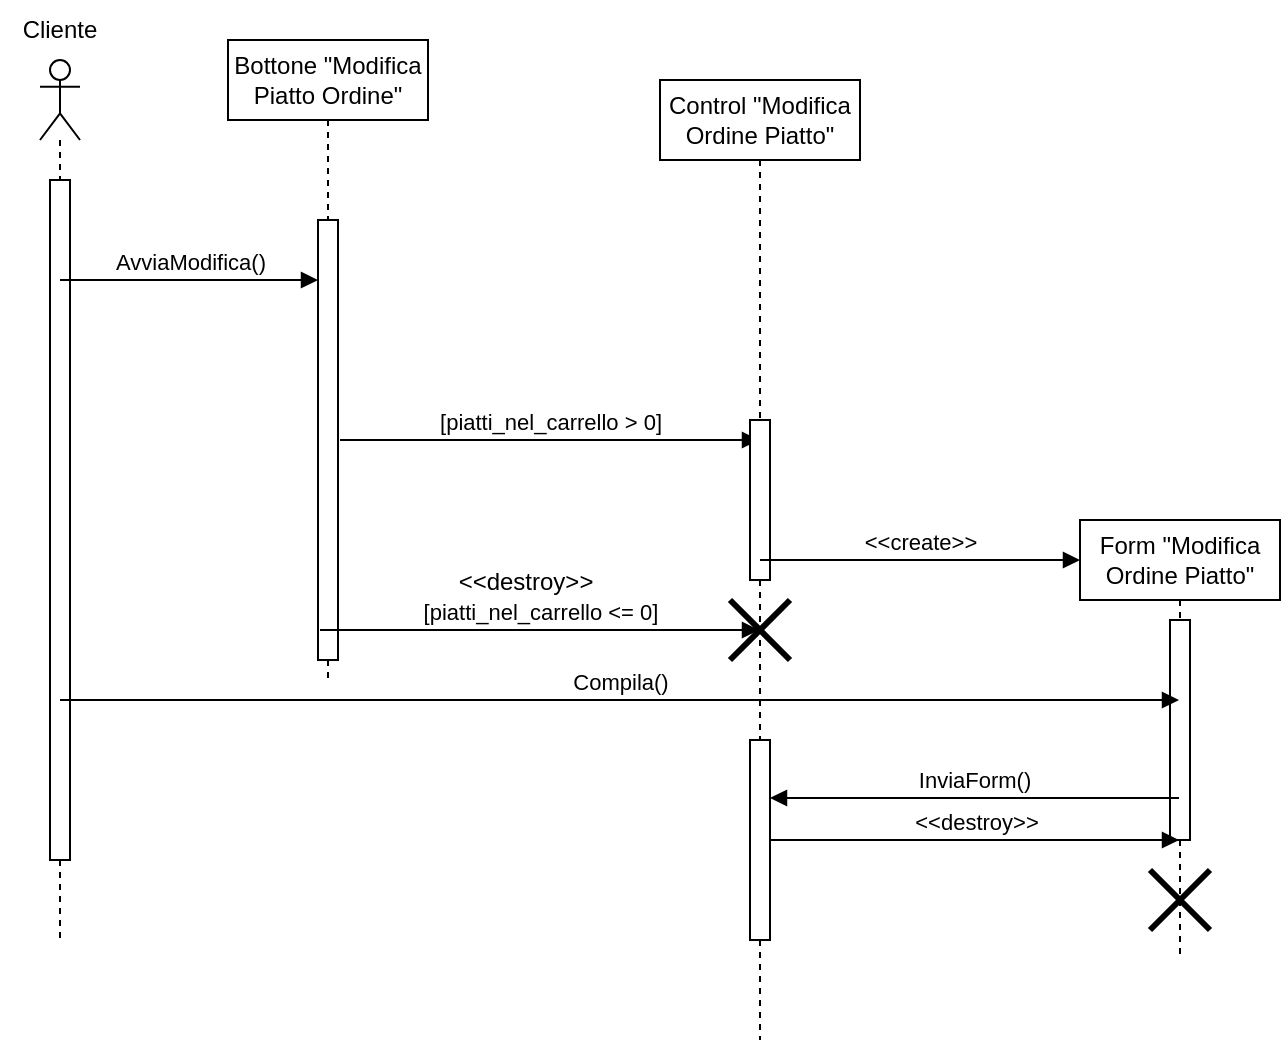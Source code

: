 <mxfile version="22.1.2" type="device">
  <diagram name="Pagina-1" id="-2wc7BoUkvTa7ymk6uY-">
    <mxGraphModel dx="1104" dy="516" grid="1" gridSize="10" guides="1" tooltips="1" connect="1" arrows="1" fold="1" page="1" pageScale="1" pageWidth="827" pageHeight="1169" math="0" shadow="0">
      <root>
        <mxCell id="0" />
        <mxCell id="1" parent="0" />
        <mxCell id="bYqrFFN91UmJ5oIR0BR8-1" value="" style="shape=umlLifeline;perimeter=lifelinePerimeter;whiteSpace=wrap;html=1;container=1;dropTarget=0;collapsible=0;recursiveResize=0;outlineConnect=0;portConstraint=eastwest;newEdgeStyle={&quot;curved&quot;:0,&quot;rounded&quot;:0};participant=umlActor;" parent="1" vertex="1">
          <mxGeometry x="40" y="40" width="20" height="440" as="geometry" />
        </mxCell>
        <mxCell id="bYqrFFN91UmJ5oIR0BR8-3" value="" style="html=1;points=[[0,0,0,0,5],[0,1,0,0,-5],[1,0,0,0,5],[1,1,0,0,-5]];perimeter=orthogonalPerimeter;outlineConnect=0;targetShapes=umlLifeline;portConstraint=eastwest;newEdgeStyle={&quot;curved&quot;:0,&quot;rounded&quot;:0};" parent="bYqrFFN91UmJ5oIR0BR8-1" vertex="1">
          <mxGeometry x="5" y="60" width="10" height="340" as="geometry" />
        </mxCell>
        <mxCell id="bYqrFFN91UmJ5oIR0BR8-2" value="Cliente" style="text;html=1;strokeColor=none;fillColor=none;align=center;verticalAlign=middle;whiteSpace=wrap;rounded=0;" parent="1" vertex="1">
          <mxGeometry x="20" y="10" width="60" height="30" as="geometry" />
        </mxCell>
        <mxCell id="bYqrFFN91UmJ5oIR0BR8-5" value="[piatti_nel_carrello &amp;gt; 0]" style="html=1;verticalAlign=bottom;endArrow=block;curved=0;rounded=0;" parent="1" edge="1" target="bYqrFFN91UmJ5oIR0BR8-9">
          <mxGeometry width="80" relative="1" as="geometry">
            <mxPoint x="190" y="230" as="sourcePoint" />
            <mxPoint x="320" y="230" as="targetPoint" />
          </mxGeometry>
        </mxCell>
        <mxCell id="bYqrFFN91UmJ5oIR0BR8-6" value="Bottone &quot;Modifica Piatto Ordine&quot;" style="shape=umlLifeline;perimeter=lifelinePerimeter;whiteSpace=wrap;html=1;container=1;dropTarget=0;collapsible=0;recursiveResize=0;outlineConnect=0;portConstraint=eastwest;newEdgeStyle={&quot;curved&quot;:0,&quot;rounded&quot;:0};" parent="1" vertex="1">
          <mxGeometry x="134" y="30" width="100" height="320" as="geometry" />
        </mxCell>
        <mxCell id="bYqrFFN91UmJ5oIR0BR8-7" value="" style="html=1;points=[[0,0,0,0,5],[0,1,0,0,-5],[1,0,0,0,5],[1,1,0,0,-5]];perimeter=orthogonalPerimeter;outlineConnect=0;targetShapes=umlLifeline;portConstraint=eastwest;newEdgeStyle={&quot;curved&quot;:0,&quot;rounded&quot;:0};" parent="bYqrFFN91UmJ5oIR0BR8-6" vertex="1">
          <mxGeometry x="45" y="90" width="10" height="220" as="geometry" />
        </mxCell>
        <mxCell id="bYqrFFN91UmJ5oIR0BR8-8" value="AvviaModifica()" style="html=1;verticalAlign=bottom;endArrow=block;curved=0;rounded=0;" parent="1" edge="1" target="bYqrFFN91UmJ5oIR0BR8-7">
          <mxGeometry width="80" relative="1" as="geometry">
            <mxPoint x="50" y="150" as="sourcePoint" />
            <mxPoint x="220" y="150" as="targetPoint" />
          </mxGeometry>
        </mxCell>
        <mxCell id="bYqrFFN91UmJ5oIR0BR8-9" value="Control &quot;Modifica Ordine Piatto&quot;" style="shape=umlLifeline;perimeter=lifelinePerimeter;whiteSpace=wrap;html=1;container=1;dropTarget=0;collapsible=0;recursiveResize=0;outlineConnect=0;portConstraint=eastwest;newEdgeStyle={&quot;curved&quot;:0,&quot;rounded&quot;:0};" parent="1" vertex="1">
          <mxGeometry x="350" y="50" width="100" height="480" as="geometry" />
        </mxCell>
        <mxCell id="bYqrFFN91UmJ5oIR0BR8-10" value="" style="html=1;points=[[0,0,0,0,5],[0,1,0,0,-5],[1,0,0,0,5],[1,1,0,0,-5]];perimeter=orthogonalPerimeter;outlineConnect=0;targetShapes=umlLifeline;portConstraint=eastwest;newEdgeStyle={&quot;curved&quot;:0,&quot;rounded&quot;:0};" parent="bYqrFFN91UmJ5oIR0BR8-9" vertex="1">
          <mxGeometry x="45" y="170" width="10" height="80" as="geometry" />
        </mxCell>
        <mxCell id="RDmibzuAJwgMnC9_8QWU-5" value="" style="shape=umlDestroy;whiteSpace=wrap;html=1;strokeWidth=3;targetShapes=umlLifeline;" vertex="1" parent="bYqrFFN91UmJ5oIR0BR8-9">
          <mxGeometry x="35" y="260" width="30" height="30" as="geometry" />
        </mxCell>
        <mxCell id="bYqrFFN91UmJ5oIR0BR8-11" value="&amp;lt;&amp;lt;create&amp;gt;&amp;gt;" style="html=1;verticalAlign=bottom;endArrow=block;curved=0;rounded=0;" parent="1" edge="1">
          <mxGeometry width="80" relative="1" as="geometry">
            <mxPoint x="400" y="290" as="sourcePoint" />
            <mxPoint x="560" y="290" as="targetPoint" />
          </mxGeometry>
        </mxCell>
        <mxCell id="bYqrFFN91UmJ5oIR0BR8-12" value="Form &quot;Modifica Ordine Piatto&quot;" style="shape=umlLifeline;perimeter=lifelinePerimeter;whiteSpace=wrap;html=1;container=1;dropTarget=0;collapsible=0;recursiveResize=0;outlineConnect=0;portConstraint=eastwest;newEdgeStyle={&quot;curved&quot;:0,&quot;rounded&quot;:0};" parent="1" vertex="1">
          <mxGeometry x="560" y="270" width="100" height="220" as="geometry" />
        </mxCell>
        <mxCell id="bYqrFFN91UmJ5oIR0BR8-13" value="" style="html=1;points=[[0,0,0,0,5],[0,1,0,0,-5],[1,0,0,0,5],[1,1,0,0,-5]];perimeter=orthogonalPerimeter;outlineConnect=0;targetShapes=umlLifeline;portConstraint=eastwest;newEdgeStyle={&quot;curved&quot;:0,&quot;rounded&quot;:0};" parent="bYqrFFN91UmJ5oIR0BR8-12" vertex="1">
          <mxGeometry x="45" y="50" width="10" height="110" as="geometry" />
        </mxCell>
        <mxCell id="bYqrFFN91UmJ5oIR0BR8-17" value="" style="shape=umlDestroy;whiteSpace=wrap;html=1;strokeWidth=3;targetShapes=umlLifeline;" parent="bYqrFFN91UmJ5oIR0BR8-12" vertex="1">
          <mxGeometry x="35" y="175" width="30" height="30" as="geometry" />
        </mxCell>
        <mxCell id="bYqrFFN91UmJ5oIR0BR8-14" value="InviaForm()" style="html=1;verticalAlign=bottom;endArrow=block;curved=0;rounded=0;" parent="1" edge="1">
          <mxGeometry width="80" relative="1" as="geometry">
            <mxPoint x="609.5" y="409" as="sourcePoint" />
            <mxPoint x="405" y="409" as="targetPoint" />
          </mxGeometry>
        </mxCell>
        <mxCell id="bYqrFFN91UmJ5oIR0BR8-16" value="&amp;lt;&amp;lt;destroy&amp;gt;&amp;gt;" style="html=1;verticalAlign=bottom;endArrow=block;curved=0;rounded=0;" parent="1" target="bYqrFFN91UmJ5oIR0BR8-12" edge="1" source="bYqrFFN91UmJ5oIR0BR8-15">
          <mxGeometry width="80" relative="1" as="geometry">
            <mxPoint x="400" y="460" as="sourcePoint" />
            <mxPoint x="480" y="460" as="targetPoint" />
          </mxGeometry>
        </mxCell>
        <mxCell id="bYqrFFN91UmJ5oIR0BR8-20" value="Compila()" style="html=1;verticalAlign=bottom;endArrow=block;curved=0;rounded=0;" parent="1" target="bYqrFFN91UmJ5oIR0BR8-12" edge="1">
          <mxGeometry width="80" relative="1" as="geometry">
            <mxPoint x="50" y="360" as="sourcePoint" />
            <mxPoint x="130" y="360" as="targetPoint" />
          </mxGeometry>
        </mxCell>
        <mxCell id="RDmibzuAJwgMnC9_8QWU-1" value="" style="html=1;verticalAlign=bottom;endArrow=block;curved=0;rounded=0;" edge="1" parent="1" target="bYqrFFN91UmJ5oIR0BR8-15">
          <mxGeometry width="80" relative="1" as="geometry">
            <mxPoint x="400" y="460" as="sourcePoint" />
            <mxPoint x="610" y="460" as="targetPoint" />
          </mxGeometry>
        </mxCell>
        <mxCell id="bYqrFFN91UmJ5oIR0BR8-15" value="" style="html=1;points=[[0,0,0,0,5],[0,1,0,0,-5],[1,0,0,0,5],[1,1,0,0,-5]];perimeter=orthogonalPerimeter;outlineConnect=0;targetShapes=umlLifeline;portConstraint=eastwest;newEdgeStyle={&quot;curved&quot;:0,&quot;rounded&quot;:0};" parent="1" vertex="1">
          <mxGeometry x="395" y="380" width="10" height="100" as="geometry" />
        </mxCell>
        <mxCell id="RDmibzuAJwgMnC9_8QWU-2" value="[piatti_nel_carrello &amp;lt;= 0]" style="html=1;verticalAlign=bottom;endArrow=block;curved=0;rounded=0;" edge="1" parent="1">
          <mxGeometry width="80" relative="1" as="geometry">
            <mxPoint x="180" y="325" as="sourcePoint" />
            <mxPoint x="399.5" y="325" as="targetPoint" />
          </mxGeometry>
        </mxCell>
        <mxCell id="RDmibzuAJwgMnC9_8QWU-4" value="&amp;lt;&amp;lt;destroy&amp;gt;&amp;gt;" style="text;html=1;strokeColor=none;fillColor=none;align=center;verticalAlign=middle;whiteSpace=wrap;rounded=0;" vertex="1" parent="1">
          <mxGeometry x="253" y="286" width="60" height="30" as="geometry" />
        </mxCell>
      </root>
    </mxGraphModel>
  </diagram>
</mxfile>

